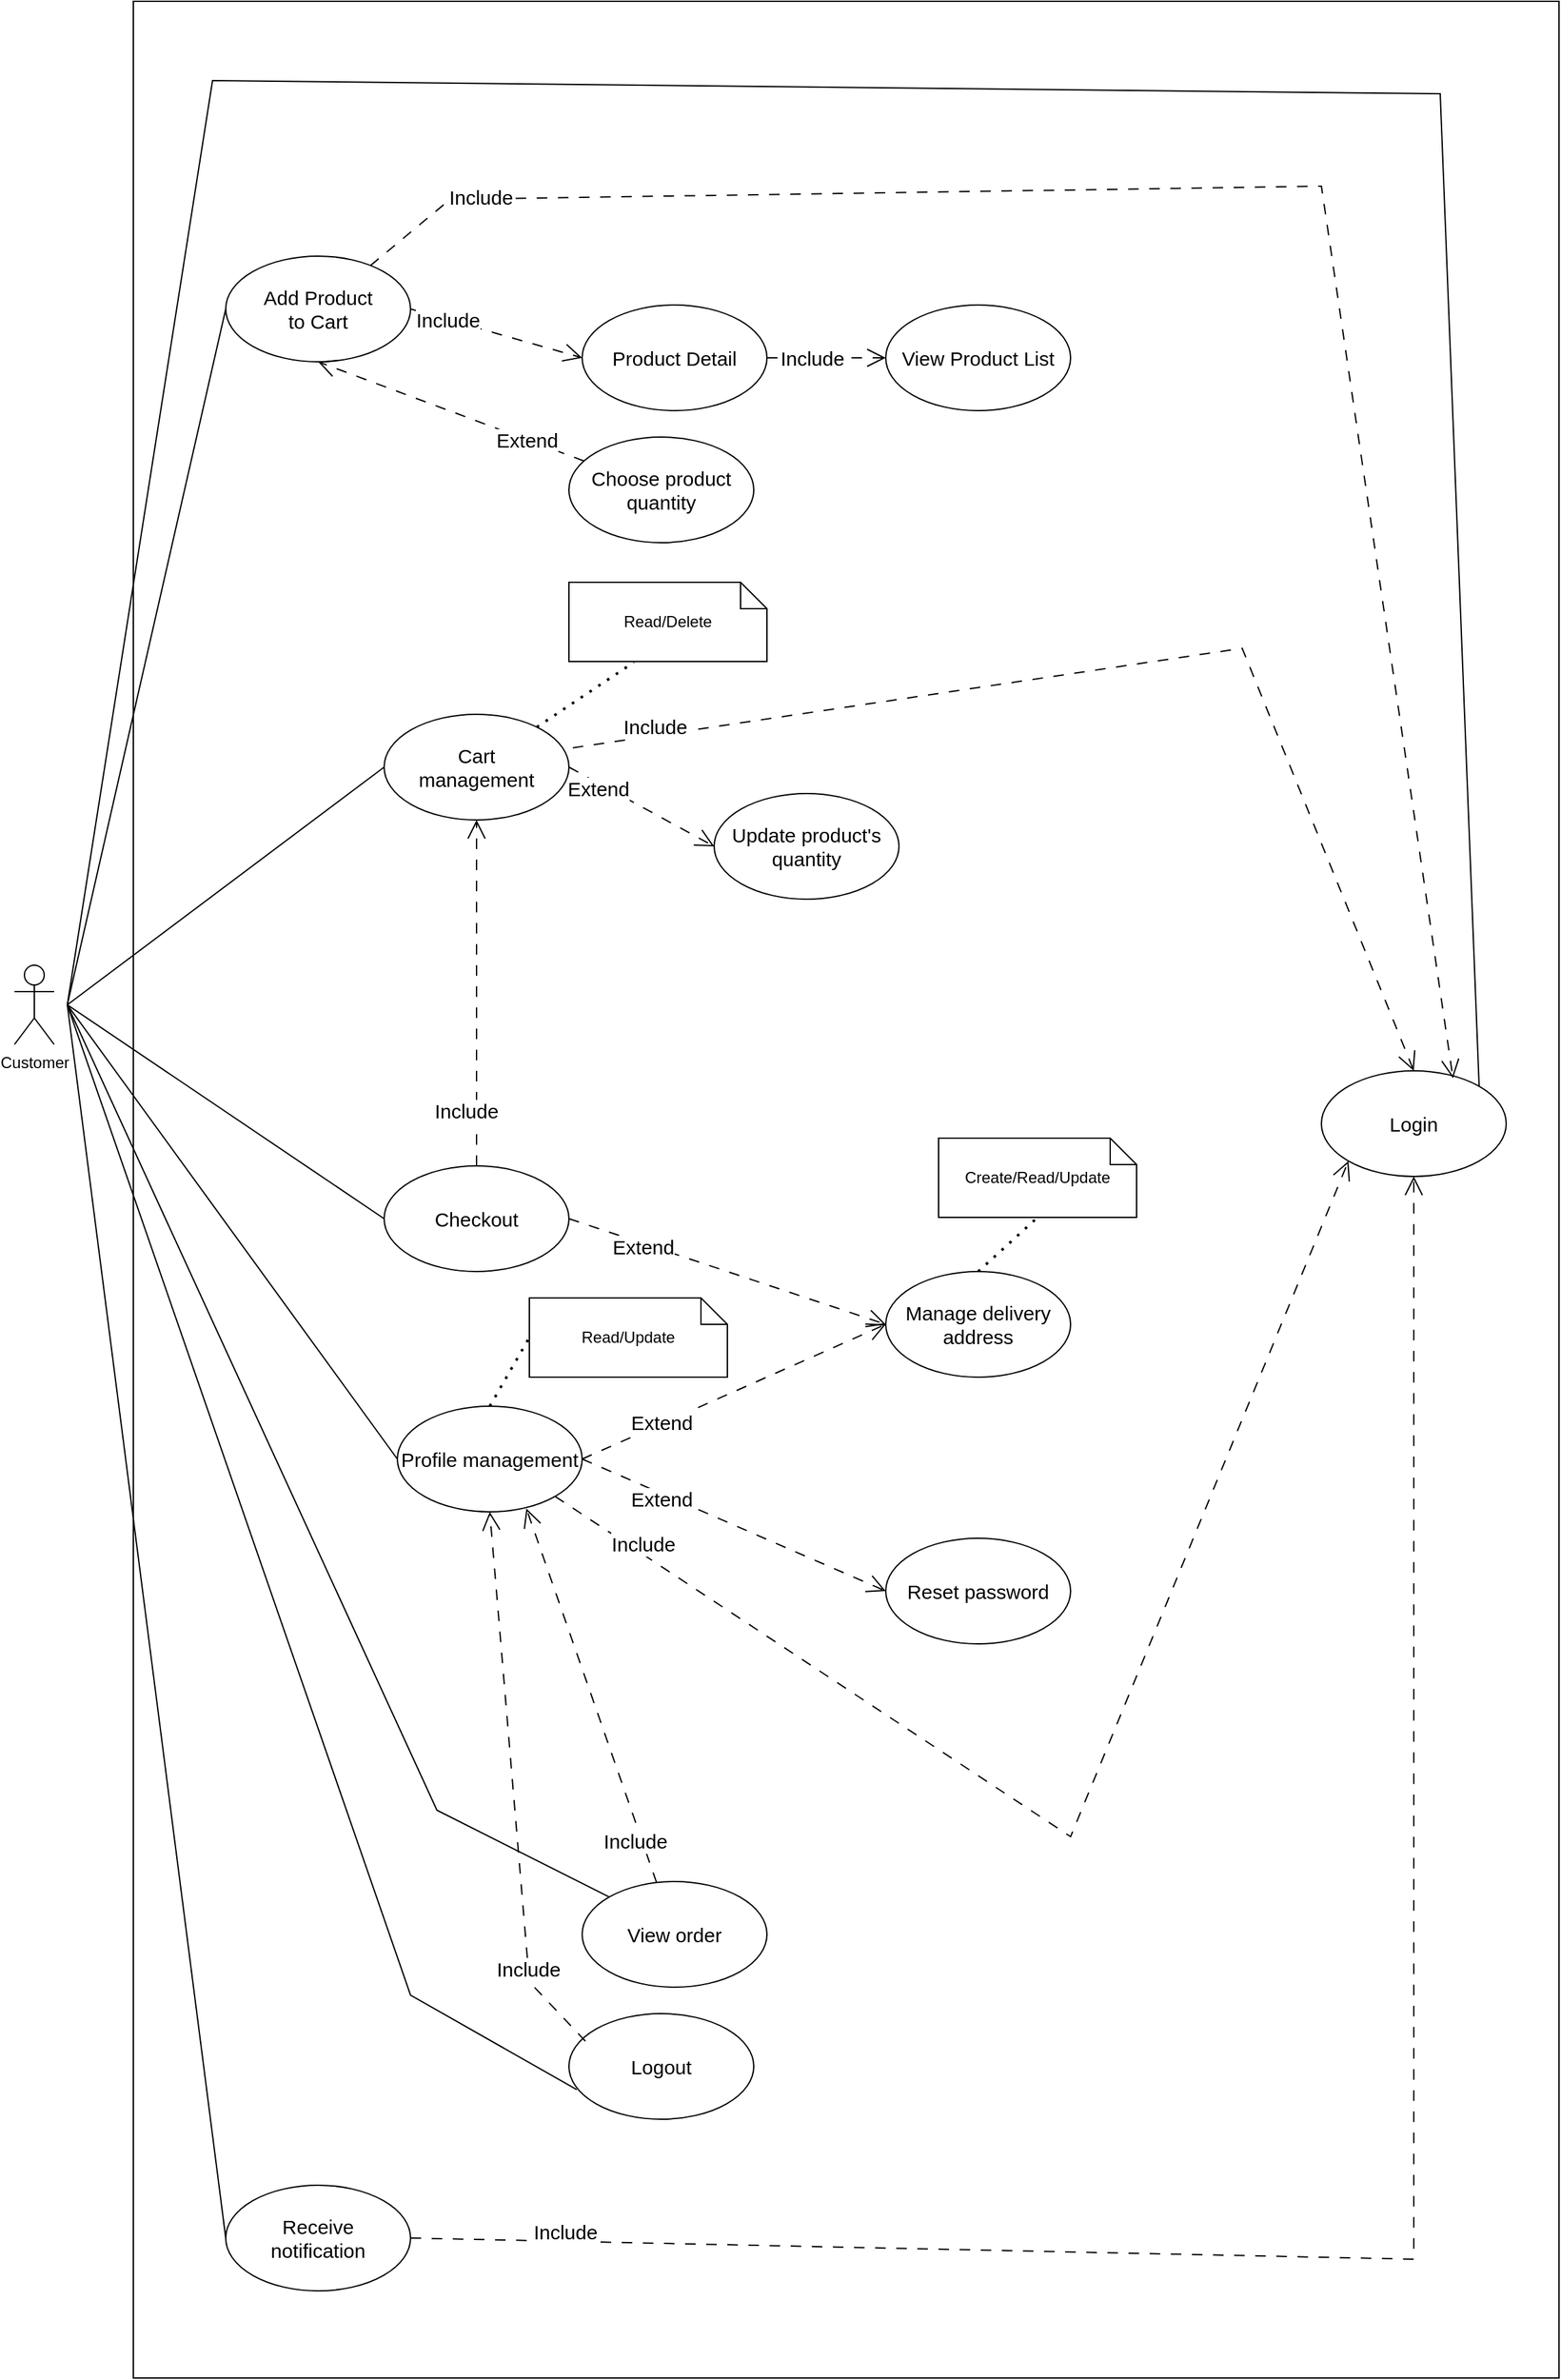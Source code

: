<mxfile version="21.7.5" type="device">
  <diagram name="Page-1" id="RgLAFF6ZJAaMnFaq09OC">
    <mxGraphModel dx="1188" dy="2314" grid="1" gridSize="10" guides="1" tooltips="1" connect="1" arrows="1" fold="1" page="1" pageScale="1" pageWidth="850" pageHeight="1100" math="0" shadow="0">
      <root>
        <mxCell id="0" />
        <mxCell id="1" parent="0" />
        <mxCell id="H_iCGJk6flqgCGRjibaX-1" value="Customer" style="shape=umlActor;verticalLabelPosition=bottom;verticalAlign=top;html=1;outlineConnect=0;" parent="1" vertex="1">
          <mxGeometry x="20" y="690" width="30" height="60" as="geometry" />
        </mxCell>
        <mxCell id="H_iCGJk6flqgCGRjibaX-7" value="" style="rounded=0;whiteSpace=wrap;html=1;" parent="1" vertex="1">
          <mxGeometry x="110" y="-40" width="1080" height="1800" as="geometry" />
        </mxCell>
        <mxCell id="sXqsaNHskc1ETz0bK0rT-1" value="Login" style="ellipse;whiteSpace=wrap;html=1;fontSize=15;" parent="1" vertex="1">
          <mxGeometry x="1010" y="770" width="140" height="80" as="geometry" />
        </mxCell>
        <mxCell id="sXqsaNHskc1ETz0bK0rT-2" value="Add Product &lt;br&gt;to Cart" style="ellipse;whiteSpace=wrap;html=1;fontSize=15;" parent="1" vertex="1">
          <mxGeometry x="180" y="153" width="140" height="80" as="geometry" />
        </mxCell>
        <mxCell id="sXqsaNHskc1ETz0bK0rT-3" value="Cart &lt;br&gt;management" style="ellipse;whiteSpace=wrap;html=1;fontSize=15;" parent="1" vertex="1">
          <mxGeometry x="300" y="500" width="140" height="80" as="geometry" />
        </mxCell>
        <mxCell id="sXqsaNHskc1ETz0bK0rT-4" value="Update product&#39;s quantity" style="ellipse;whiteSpace=wrap;html=1;fontSize=15;" parent="1" vertex="1">
          <mxGeometry x="550" y="560" width="140" height="80" as="geometry" />
        </mxCell>
        <mxCell id="sXqsaNHskc1ETz0bK0rT-6" value="Product Detail" style="ellipse;whiteSpace=wrap;html=1;fontSize=15;" parent="1" vertex="1">
          <mxGeometry x="450" y="190" width="140" height="80" as="geometry" />
        </mxCell>
        <mxCell id="sXqsaNHskc1ETz0bK0rT-7" value="View Product List" style="ellipse;whiteSpace=wrap;html=1;fontSize=15;" parent="1" vertex="1">
          <mxGeometry x="680" y="190" width="140" height="80" as="geometry" />
        </mxCell>
        <mxCell id="sXqsaNHskc1ETz0bK0rT-8" value="Profile management" style="ellipse;whiteSpace=wrap;html=1;fontSize=15;" parent="1" vertex="1">
          <mxGeometry x="310" y="1024" width="140" height="80" as="geometry" />
        </mxCell>
        <mxCell id="sXqsaNHskc1ETz0bK0rT-10" value="Reset password" style="ellipse;whiteSpace=wrap;html=1;fontSize=15;" parent="1" vertex="1">
          <mxGeometry x="680" y="1124" width="140" height="80" as="geometry" />
        </mxCell>
        <mxCell id="sXqsaNHskc1ETz0bK0rT-13" value="Logout" style="ellipse;whiteSpace=wrap;html=1;fontSize=15;" parent="1" vertex="1">
          <mxGeometry x="440" y="1484" width="140" height="80" as="geometry" />
        </mxCell>
        <mxCell id="sXqsaNHskc1ETz0bK0rT-14" value="View order" style="ellipse;whiteSpace=wrap;html=1;fontSize=15;" parent="1" vertex="1">
          <mxGeometry x="450" y="1384" width="140" height="80" as="geometry" />
        </mxCell>
        <mxCell id="sXqsaNHskc1ETz0bK0rT-16" value="Checkout" style="ellipse;whiteSpace=wrap;html=1;fontSize=15;" parent="1" vertex="1">
          <mxGeometry x="300" y="842" width="140" height="80" as="geometry" />
        </mxCell>
        <mxCell id="sXqsaNHskc1ETz0bK0rT-17" value="Manage delivery address" style="ellipse;whiteSpace=wrap;html=1;fontSize=15;" parent="1" vertex="1">
          <mxGeometry x="680" y="922" width="140" height="80" as="geometry" />
        </mxCell>
        <mxCell id="sXqsaNHskc1ETz0bK0rT-25" value="Extend" style="endArrow=open;html=1;rounded=0;exitX=1;exitY=0.5;exitDx=0;exitDy=0;entryX=0;entryY=0.5;entryDx=0;entryDy=0;endFill=0;endSize=12;dashed=1;dashPattern=8 8;fontSize=15;" parent="1" source="sXqsaNHskc1ETz0bK0rT-16" target="sXqsaNHskc1ETz0bK0rT-17" edge="1">
          <mxGeometry x="-0.525" y="-2" width="50" height="50" relative="1" as="geometry">
            <mxPoint x="334" y="560" as="sourcePoint" />
            <mxPoint x="540" y="660" as="targetPoint" />
            <mxPoint as="offset" />
          </mxGeometry>
        </mxCell>
        <mxCell id="sXqsaNHskc1ETz0bK0rT-27" value="Extend" style="endArrow=open;html=1;rounded=0;exitX=1;exitY=0.5;exitDx=0;exitDy=0;endFill=0;endSize=12;dashed=1;dashPattern=8 8;entryX=0;entryY=0.5;entryDx=0;entryDy=0;fontSize=15;" parent="1" source="sXqsaNHskc1ETz0bK0rT-8" target="sXqsaNHskc1ETz0bK0rT-17" edge="1">
          <mxGeometry x="-0.474" y="1" width="50" height="50" relative="1" as="geometry">
            <mxPoint x="334" y="560" as="sourcePoint" />
            <mxPoint x="530" y="752" as="targetPoint" />
            <mxPoint as="offset" />
          </mxGeometry>
        </mxCell>
        <mxCell id="sXqsaNHskc1ETz0bK0rT-29" value="Extend" style="endArrow=open;html=1;rounded=0;endFill=0;endSize=12;dashed=1;dashPattern=8 8;entryX=0;entryY=0.5;entryDx=0;entryDy=0;exitX=1;exitY=0.5;exitDx=0;exitDy=0;fontSize=15;" parent="1" source="sXqsaNHskc1ETz0bK0rT-8" target="sXqsaNHskc1ETz0bK0rT-10" edge="1">
          <mxGeometry x="-0.466" y="-4" width="50" height="50" relative="1" as="geometry">
            <mxPoint x="330" y="760" as="sourcePoint" />
            <mxPoint x="510" y="890" as="targetPoint" />
            <mxPoint as="offset" />
          </mxGeometry>
        </mxCell>
        <mxCell id="sXqsaNHskc1ETz0bK0rT-33" value="Include" style="endArrow=open;html=1;rounded=0;endFill=0;endSize=12;dashed=1;dashPattern=8 8;exitX=0.5;exitY=0;exitDx=0;exitDy=0;entryX=0.5;entryY=1;entryDx=0;entryDy=0;fontSize=15;" parent="1" source="sXqsaNHskc1ETz0bK0rT-16" target="sXqsaNHskc1ETz0bK0rT-3" edge="1">
          <mxGeometry x="-0.68" y="8" width="50" height="50" relative="1" as="geometry">
            <mxPoint x="225" y="420" as="sourcePoint" />
            <mxPoint x="425" y="420" as="targetPoint" />
            <mxPoint as="offset" />
          </mxGeometry>
        </mxCell>
        <mxCell id="sXqsaNHskc1ETz0bK0rT-34" value="Extend" style="endArrow=open;html=1;rounded=0;entryX=0;entryY=0.5;entryDx=0;entryDy=0;endFill=0;endSize=12;dashed=1;dashPattern=8 8;exitX=1;exitY=0.5;exitDx=0;exitDy=0;fontSize=15;" parent="1" source="sXqsaNHskc1ETz0bK0rT-3" target="sXqsaNHskc1ETz0bK0rT-4" edge="1">
          <mxGeometry x="-0.561" y="-3" width="50" height="50" relative="1" as="geometry">
            <mxPoint x="325" y="359.5" as="sourcePoint" />
            <mxPoint x="525" y="359.5" as="targetPoint" />
            <mxPoint x="-1" as="offset" />
          </mxGeometry>
        </mxCell>
        <mxCell id="sXqsaNHskc1ETz0bK0rT-38" value="Include" style="endArrow=open;html=1;rounded=0;endFill=0;endSize=12;dashed=1;dashPattern=8 8;exitX=1;exitY=0.5;exitDx=0;exitDy=0;entryX=0;entryY=0.5;entryDx=0;entryDy=0;fontSize=15;" parent="1" source="sXqsaNHskc1ETz0bK0rT-2" target="sXqsaNHskc1ETz0bK0rT-6" edge="1">
          <mxGeometry x="-0.571" width="50" height="50" relative="1" as="geometry">
            <mxPoint x="260" y="520" as="sourcePoint" />
            <mxPoint x="260" y="410" as="targetPoint" />
            <mxPoint as="offset" />
          </mxGeometry>
        </mxCell>
        <mxCell id="sXqsaNHskc1ETz0bK0rT-39" value="Include" style="endArrow=open;html=1;rounded=0;endFill=0;endSize=12;dashed=1;dashPattern=8 8;exitX=1;exitY=0.5;exitDx=0;exitDy=0;entryX=0;entryY=0.5;entryDx=0;entryDy=0;fontSize=15;" parent="1" source="sXqsaNHskc1ETz0bK0rT-6" target="sXqsaNHskc1ETz0bK0rT-7" edge="1">
          <mxGeometry x="-0.25" width="50" height="50" relative="1" as="geometry">
            <mxPoint x="330" y="280" as="sourcePoint" />
            <mxPoint x="380" y="280" as="targetPoint" />
            <mxPoint as="offset" />
          </mxGeometry>
        </mxCell>
        <mxCell id="sXqsaNHskc1ETz0bK0rT-42" value="Include" style="endArrow=open;html=1;rounded=0;endFill=0;endSize=12;dashed=1;dashPattern=8 8;entryX=0.698;entryY=0.968;entryDx=0;entryDy=0;fontSize=15;entryPerimeter=0;" parent="1" source="sXqsaNHskc1ETz0bK0rT-14" target="sXqsaNHskc1ETz0bK0rT-8" edge="1">
          <mxGeometry x="-0.771" y="4" width="50" height="50" relative="1" as="geometry">
            <mxPoint x="350" y="960" as="sourcePoint" />
            <mxPoint x="350" y="850" as="targetPoint" />
            <mxPoint x="-1" as="offset" />
          </mxGeometry>
        </mxCell>
        <mxCell id="sXqsaNHskc1ETz0bK0rT-43" value="Include" style="endArrow=open;html=1;rounded=0;endFill=0;endSize=12;dashed=1;dashPattern=8 8;exitX=0.089;exitY=0.261;exitDx=0;exitDy=0;entryX=0.5;entryY=1;entryDx=0;entryDy=0;fontSize=15;exitPerimeter=0;" parent="1" source="sXqsaNHskc1ETz0bK0rT-13" target="sXqsaNHskc1ETz0bK0rT-8" edge="1">
          <mxGeometry x="-0.657" width="50" height="50" relative="1" as="geometry">
            <mxPoint x="410" y="1093" as="sourcePoint" />
            <mxPoint x="380" y="800" as="targetPoint" />
            <mxPoint as="offset" />
            <Array as="points">
              <mxPoint x="410" y="1460" />
            </Array>
          </mxGeometry>
        </mxCell>
        <mxCell id="sXqsaNHskc1ETz0bK0rT-45" value="Receive &lt;br&gt;notification" style="ellipse;whiteSpace=wrap;html=1;fontSize=15;" parent="1" vertex="1">
          <mxGeometry x="180" y="1614" width="140" height="80" as="geometry" />
        </mxCell>
        <mxCell id="sXqsaNHskc1ETz0bK0rT-58" value="" style="endArrow=none;html=1;rounded=0;entryX=0;entryY=0.5;entryDx=0;entryDy=0;" parent="1" target="sXqsaNHskc1ETz0bK0rT-2" edge="1">
          <mxGeometry width="50" height="50" relative="1" as="geometry">
            <mxPoint x="60" y="720" as="sourcePoint" />
            <mxPoint x="330" y="800" as="targetPoint" />
          </mxGeometry>
        </mxCell>
        <mxCell id="sXqsaNHskc1ETz0bK0rT-59" value="" style="endArrow=none;html=1;rounded=0;entryX=0;entryY=0.5;entryDx=0;entryDy=0;" parent="1" target="sXqsaNHskc1ETz0bK0rT-3" edge="1">
          <mxGeometry width="50" height="50" relative="1" as="geometry">
            <mxPoint x="60" y="720" as="sourcePoint" />
            <mxPoint x="190" y="203" as="targetPoint" />
          </mxGeometry>
        </mxCell>
        <mxCell id="sXqsaNHskc1ETz0bK0rT-60" value="" style="endArrow=none;html=1;rounded=0;entryX=0;entryY=0.5;entryDx=0;entryDy=0;" parent="1" target="sXqsaNHskc1ETz0bK0rT-16" edge="1">
          <mxGeometry width="50" height="50" relative="1" as="geometry">
            <mxPoint x="60" y="720" as="sourcePoint" />
            <mxPoint x="320" y="370" as="targetPoint" />
          </mxGeometry>
        </mxCell>
        <mxCell id="sXqsaNHskc1ETz0bK0rT-61" value="" style="endArrow=none;html=1;rounded=0;entryX=0;entryY=0.5;entryDx=0;entryDy=0;" parent="1" target="sXqsaNHskc1ETz0bK0rT-8" edge="1">
          <mxGeometry width="50" height="50" relative="1" as="geometry">
            <mxPoint x="60" y="720" as="sourcePoint" />
            <mxPoint x="460" y="650" as="targetPoint" />
          </mxGeometry>
        </mxCell>
        <mxCell id="sXqsaNHskc1ETz0bK0rT-62" value="" style="endArrow=none;html=1;rounded=0;entryX=0.042;entryY=0.72;entryDx=0;entryDy=0;entryPerimeter=0;" parent="1" target="sXqsaNHskc1ETz0bK0rT-13" edge="1">
          <mxGeometry width="50" height="50" relative="1" as="geometry">
            <mxPoint x="60" y="720" as="sourcePoint" />
            <mxPoint x="320" y="820" as="targetPoint" />
            <Array as="points">
              <mxPoint x="320" y="1470" />
            </Array>
          </mxGeometry>
        </mxCell>
        <mxCell id="sXqsaNHskc1ETz0bK0rT-63" value="" style="endArrow=none;html=1;rounded=0;entryX=0;entryY=0;entryDx=0;entryDy=0;" parent="1" target="sXqsaNHskc1ETz0bK0rT-14" edge="1">
          <mxGeometry width="50" height="50" relative="1" as="geometry">
            <mxPoint x="60" y="720" as="sourcePoint" />
            <mxPoint x="440" y="1360" as="targetPoint" />
            <Array as="points">
              <mxPoint x="340" y="1330" />
            </Array>
          </mxGeometry>
        </mxCell>
        <mxCell id="sXqsaNHskc1ETz0bK0rT-64" value="" style="endArrow=none;html=1;rounded=0;entryX=0;entryY=0.5;entryDx=0;entryDy=0;" parent="1" target="sXqsaNHskc1ETz0bK0rT-45" edge="1">
          <mxGeometry width="50" height="50" relative="1" as="geometry">
            <mxPoint x="60" y="720" as="sourcePoint" />
            <mxPoint x="450" y="1280" as="targetPoint" />
          </mxGeometry>
        </mxCell>
        <mxCell id="sXqsaNHskc1ETz0bK0rT-66" value="" style="endArrow=none;html=1;rounded=0;entryX=1;entryY=0;entryDx=0;entryDy=0;" parent="1" target="sXqsaNHskc1ETz0bK0rT-1" edge="1">
          <mxGeometry width="50" height="50" relative="1" as="geometry">
            <mxPoint x="60" y="720" as="sourcePoint" />
            <mxPoint x="190" y="203" as="targetPoint" />
            <Array as="points">
              <mxPoint x="170" y="20" />
              <mxPoint x="1100" y="30" />
            </Array>
          </mxGeometry>
        </mxCell>
        <mxCell id="sXqsaNHskc1ETz0bK0rT-71" value="Choose product quantity" style="ellipse;whiteSpace=wrap;html=1;fontSize=15;" parent="1" vertex="1">
          <mxGeometry x="440" y="290" width="140" height="80" as="geometry" />
        </mxCell>
        <mxCell id="sXqsaNHskc1ETz0bK0rT-73" value="Extend" style="endArrow=open;html=1;rounded=0;endFill=0;endSize=12;dashed=1;dashPattern=8 8;entryX=0.5;entryY=1;entryDx=0;entryDy=0;fontSize=15;" parent="1" source="sXqsaNHskc1ETz0bK0rT-71" target="sXqsaNHskc1ETz0bK0rT-2" edge="1">
          <mxGeometry x="-0.571" width="50" height="50" relative="1" as="geometry">
            <mxPoint x="330" y="203" as="sourcePoint" />
            <mxPoint x="470" y="203" as="targetPoint" />
            <mxPoint as="offset" />
          </mxGeometry>
        </mxCell>
        <mxCell id="sXqsaNHskc1ETz0bK0rT-75" value="Create/Read/Update" style="shape=note;size=20;whiteSpace=wrap;html=1;" parent="1" vertex="1">
          <mxGeometry x="720" y="821" width="150" height="60" as="geometry" />
        </mxCell>
        <mxCell id="sXqsaNHskc1ETz0bK0rT-76" value="" style="endArrow=none;dashed=1;html=1;dashPattern=1 3;strokeWidth=2;rounded=0;entryX=0.5;entryY=1;entryDx=0;entryDy=0;entryPerimeter=0;exitX=0.5;exitY=0;exitDx=0;exitDy=0;" parent="1" source="sXqsaNHskc1ETz0bK0rT-17" target="sXqsaNHskc1ETz0bK0rT-75" edge="1">
          <mxGeometry width="50" height="50" relative="1" as="geometry">
            <mxPoint x="420" y="800" as="sourcePoint" />
            <mxPoint x="470" y="750" as="targetPoint" />
          </mxGeometry>
        </mxCell>
        <mxCell id="z1gcHBh3YA1Q18kjL_ZD-4" value="Include" style="endArrow=open;html=1;rounded=0;endFill=0;endSize=12;dashed=1;dashPattern=8 8;fontSize=15;entryX=0.712;entryY=0.07;entryDx=0;entryDy=0;entryPerimeter=0;" parent="1" source="sXqsaNHskc1ETz0bK0rT-2" target="sXqsaNHskc1ETz0bK0rT-1" edge="1">
          <mxGeometry x="-0.857" y="2" width="50" height="50" relative="1" as="geometry">
            <mxPoint x="390" y="100" as="sourcePoint" />
            <mxPoint x="520" y="137" as="targetPoint" />
            <mxPoint as="offset" />
            <Array as="points">
              <mxPoint x="350" y="110" />
              <mxPoint x="1010" y="100" />
            </Array>
          </mxGeometry>
        </mxCell>
        <mxCell id="z1gcHBh3YA1Q18kjL_ZD-5" value="Read/Delete" style="shape=note;size=20;whiteSpace=wrap;html=1;" parent="1" vertex="1">
          <mxGeometry x="440" y="400" width="150" height="60" as="geometry" />
        </mxCell>
        <mxCell id="z1gcHBh3YA1Q18kjL_ZD-7" value="" style="endArrow=none;dashed=1;html=1;dashPattern=1 3;strokeWidth=2;rounded=0;entryX=0.328;entryY=1.009;entryDx=0;entryDy=0;entryPerimeter=0;" parent="1" source="sXqsaNHskc1ETz0bK0rT-3" target="z1gcHBh3YA1Q18kjL_ZD-5" edge="1">
          <mxGeometry width="50" height="50" relative="1" as="geometry">
            <mxPoint x="357.5" y="460" as="sourcePoint" />
            <mxPoint x="402.5" y="420" as="targetPoint" />
          </mxGeometry>
        </mxCell>
        <mxCell id="z1gcHBh3YA1Q18kjL_ZD-8" value="Include" style="endArrow=open;html=1;rounded=0;endFill=0;endSize=12;dashed=1;dashPattern=8 8;exitX=1.021;exitY=0.317;exitDx=0;exitDy=0;entryX=0.5;entryY=0;entryDx=0;entryDy=0;fontSize=15;exitPerimeter=0;" parent="1" source="sXqsaNHskc1ETz0bK0rT-3" target="sXqsaNHskc1ETz0bK0rT-1" edge="1">
          <mxGeometry x="-0.852" y="7" width="50" height="50" relative="1" as="geometry">
            <mxPoint x="380" y="690" as="sourcePoint" />
            <mxPoint x="380" y="590" as="targetPoint" />
            <mxPoint as="offset" />
            <Array as="points">
              <mxPoint x="950" y="450" />
            </Array>
          </mxGeometry>
        </mxCell>
        <mxCell id="z1gcHBh3YA1Q18kjL_ZD-9" value="Include" style="endArrow=open;html=1;rounded=0;endFill=0;endSize=12;dashed=1;dashPattern=8 8;exitX=1;exitY=1;exitDx=0;exitDy=0;entryX=0;entryY=1;entryDx=0;entryDy=0;fontSize=15;" parent="1" source="sXqsaNHskc1ETz0bK0rT-8" target="sXqsaNHskc1ETz0bK0rT-1" edge="1">
          <mxGeometry x="-0.852" y="7" width="50" height="50" relative="1" as="geometry">
            <mxPoint x="270" y="1145" as="sourcePoint" />
            <mxPoint x="907" y="1390" as="targetPoint" />
            <mxPoint as="offset" />
            <Array as="points">
              <mxPoint x="820" y="1350" />
            </Array>
          </mxGeometry>
        </mxCell>
        <mxCell id="z1gcHBh3YA1Q18kjL_ZD-10" value="Include" style="endArrow=open;html=1;rounded=0;endFill=0;endSize=12;dashed=1;dashPattern=8 8;exitX=1;exitY=0.5;exitDx=0;exitDy=0;entryX=0.5;entryY=1;entryDx=0;entryDy=0;fontSize=15;" parent="1" source="sXqsaNHskc1ETz0bK0rT-45" target="sXqsaNHskc1ETz0bK0rT-1" edge="1">
          <mxGeometry x="-0.852" y="7" width="50" height="50" relative="1" as="geometry">
            <mxPoint x="425" y="1474" as="sourcePoint" />
            <mxPoint x="1027" y="1220" as="targetPoint" />
            <mxPoint as="offset" />
            <Array as="points">
              <mxPoint x="1080" y="1670" />
            </Array>
          </mxGeometry>
        </mxCell>
        <mxCell id="7zy6F28UdWom92iNPFwF-1" value="Read/Update" style="shape=note;size=20;whiteSpace=wrap;html=1;" parent="1" vertex="1">
          <mxGeometry x="410" y="942" width="150" height="60" as="geometry" />
        </mxCell>
        <mxCell id="7zy6F28UdWom92iNPFwF-3" value="" style="endArrow=none;dashed=1;html=1;dashPattern=1 3;strokeWidth=2;rounded=0;entryX=0;entryY=0.5;entryDx=0;entryDy=0;entryPerimeter=0;exitX=0.5;exitY=0;exitDx=0;exitDy=0;" parent="1" source="sXqsaNHskc1ETz0bK0rT-8" target="7zy6F28UdWom92iNPFwF-1" edge="1">
          <mxGeometry width="50" height="50" relative="1" as="geometry">
            <mxPoint x="320" y="1011" as="sourcePoint" />
            <mxPoint x="365" y="970" as="targetPoint" />
          </mxGeometry>
        </mxCell>
      </root>
    </mxGraphModel>
  </diagram>
</mxfile>
